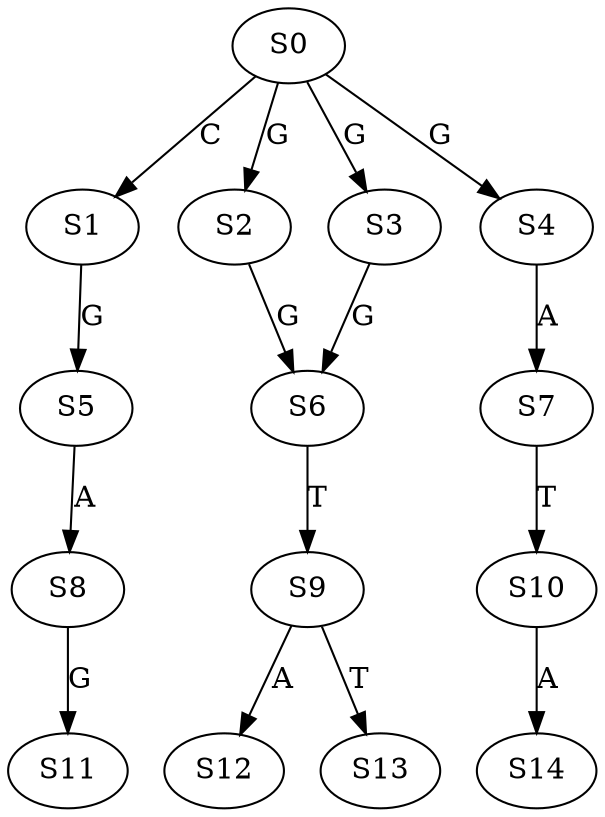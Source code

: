 strict digraph  {
	S0 -> S1 [ label = C ];
	S0 -> S2 [ label = G ];
	S0 -> S3 [ label = G ];
	S0 -> S4 [ label = G ];
	S1 -> S5 [ label = G ];
	S2 -> S6 [ label = G ];
	S3 -> S6 [ label = G ];
	S4 -> S7 [ label = A ];
	S5 -> S8 [ label = A ];
	S6 -> S9 [ label = T ];
	S7 -> S10 [ label = T ];
	S8 -> S11 [ label = G ];
	S9 -> S12 [ label = A ];
	S9 -> S13 [ label = T ];
	S10 -> S14 [ label = A ];
}
